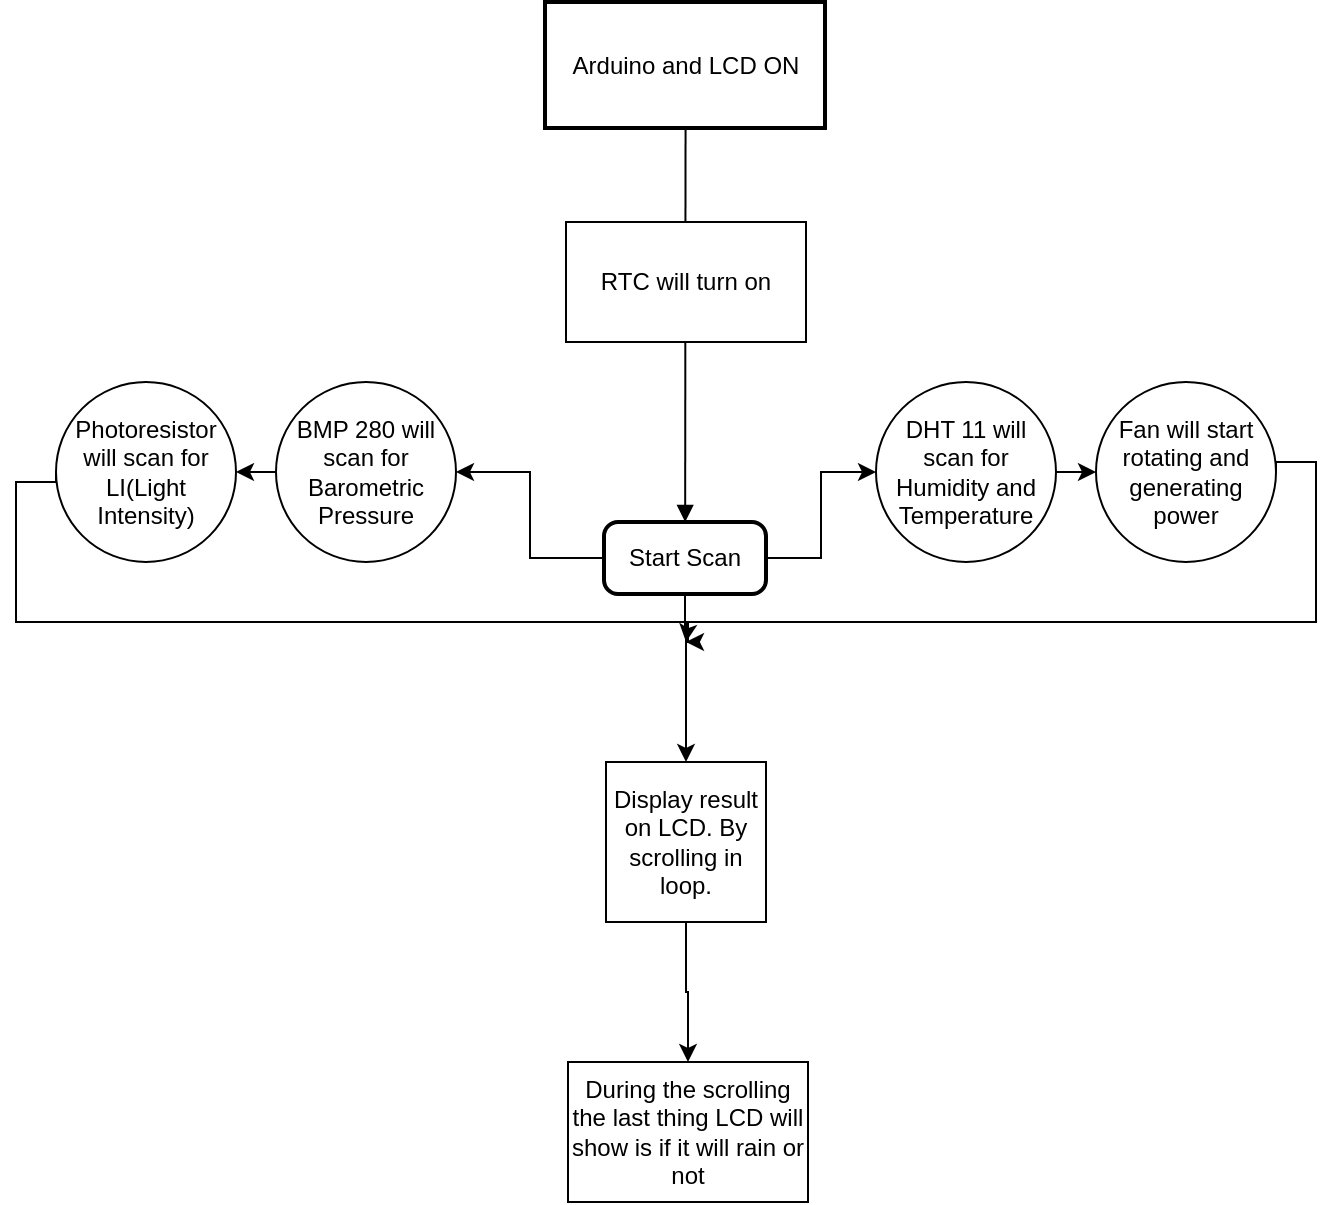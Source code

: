 <mxfile version="24.0.2" type="github">
  <diagram name="Page-1" id="4lC919Mn0j1O1hlxL7_Y">
    <mxGraphModel dx="1892" dy="1669" grid="1" gridSize="10" guides="1" tooltips="1" connect="1" arrows="1" fold="1" page="1" pageScale="1" pageWidth="850" pageHeight="1100" math="0" shadow="0">
      <root>
        <mxCell id="0" />
        <mxCell id="1" parent="0" />
        <mxCell id="2" value="Arduino and LCD ON" style="whiteSpace=wrap;strokeWidth=2;" parent="1" vertex="1">
          <mxGeometry x="84.5" y="-130" width="140" height="63" as="geometry" />
        </mxCell>
        <mxCell id="pezm39GG2dslDoqCfbj5-52" style="edgeStyle=orthogonalEdgeStyle;rounded=0;orthogonalLoop=1;jettySize=auto;html=1;entryX=0.5;entryY=0;entryDx=0;entryDy=0;" parent="1" source="3" edge="1">
          <mxGeometry relative="1" as="geometry">
            <mxPoint x="155" y="190" as="targetPoint" />
          </mxGeometry>
        </mxCell>
        <mxCell id="pezm39GG2dslDoqCfbj5-53" style="edgeStyle=orthogonalEdgeStyle;rounded=0;orthogonalLoop=1;jettySize=auto;html=1;exitX=1;exitY=0.5;exitDx=0;exitDy=0;entryX=0;entryY=0.5;entryDx=0;entryDy=0;" parent="1" source="3" target="pezm39GG2dslDoqCfbj5-50" edge="1">
          <mxGeometry relative="1" as="geometry" />
        </mxCell>
        <mxCell id="pezm39GG2dslDoqCfbj5-55" style="edgeStyle=orthogonalEdgeStyle;rounded=0;orthogonalLoop=1;jettySize=auto;html=1;exitX=0;exitY=0.5;exitDx=0;exitDy=0;entryX=1;entryY=0.5;entryDx=0;entryDy=0;" parent="1" source="3" target="pezm39GG2dslDoqCfbj5-14" edge="1">
          <mxGeometry relative="1" as="geometry" />
        </mxCell>
        <mxCell id="3" value="Start Scan" style="rounded=1;absoluteArcSize=1;arcSize=14;whiteSpace=wrap;strokeWidth=2;" parent="1" vertex="1">
          <mxGeometry x="114" y="130" width="81" height="36" as="geometry" />
        </mxCell>
        <mxCell id="7" value="" style="curved=1;startArrow=none;endArrow=block;exitX=0.502;exitY=1.012;entryX=0.501;entryY=0.012;" parent="1" source="2" target="3" edge="1">
          <mxGeometry relative="1" as="geometry">
            <Array as="points" />
          </mxGeometry>
        </mxCell>
        <mxCell id="pezm39GG2dslDoqCfbj5-56" style="edgeStyle=orthogonalEdgeStyle;rounded=0;orthogonalLoop=1;jettySize=auto;html=1;exitX=0;exitY=0.5;exitDx=0;exitDy=0;entryX=1;entryY=0.5;entryDx=0;entryDy=0;" parent="1" source="pezm39GG2dslDoqCfbj5-14" target="pezm39GG2dslDoqCfbj5-15" edge="1">
          <mxGeometry relative="1" as="geometry" />
        </mxCell>
        <mxCell id="pezm39GG2dslDoqCfbj5-14" value="BMP 280 will scan for Barometric Pressure" style="ellipse;whiteSpace=wrap;html=1;aspect=fixed;" parent="1" vertex="1">
          <mxGeometry x="-50" y="60" width="90" height="90" as="geometry" />
        </mxCell>
        <mxCell id="pezm39GG2dslDoqCfbj5-57" style="edgeStyle=orthogonalEdgeStyle;rounded=0;orthogonalLoop=1;jettySize=auto;html=1;exitX=0;exitY=0.5;exitDx=0;exitDy=0;entryX=0.5;entryY=0;entryDx=0;entryDy=0;" parent="1" source="pezm39GG2dslDoqCfbj5-15" edge="1">
          <mxGeometry relative="1" as="geometry">
            <mxPoint x="155" y="190" as="targetPoint" />
            <Array as="points">
              <mxPoint x="-160" y="110" />
              <mxPoint x="-180" y="110" />
              <mxPoint x="-180" y="180" />
              <mxPoint x="156" y="180" />
            </Array>
          </mxGeometry>
        </mxCell>
        <mxCell id="pezm39GG2dslDoqCfbj5-15" value="Photoresistor will scan for LI(Light Intensity)" style="ellipse;whiteSpace=wrap;html=1;aspect=fixed;" parent="1" vertex="1">
          <mxGeometry x="-160" y="60" width="90" height="90" as="geometry" />
        </mxCell>
        <mxCell id="pezm39GG2dslDoqCfbj5-54" style="edgeStyle=orthogonalEdgeStyle;rounded=0;orthogonalLoop=1;jettySize=auto;html=1;exitX=1;exitY=0.5;exitDx=0;exitDy=0;entryX=0;entryY=0.5;entryDx=0;entryDy=0;" parent="1" source="pezm39GG2dslDoqCfbj5-50" target="pezm39GG2dslDoqCfbj5-51" edge="1">
          <mxGeometry relative="1" as="geometry" />
        </mxCell>
        <mxCell id="pezm39GG2dslDoqCfbj5-50" value="DHT 11 will scan for Humidity and Temperature" style="ellipse;whiteSpace=wrap;html=1;aspect=fixed;" parent="1" vertex="1">
          <mxGeometry x="250" y="60" width="90" height="90" as="geometry" />
        </mxCell>
        <mxCell id="pezm39GG2dslDoqCfbj5-58" style="edgeStyle=orthogonalEdgeStyle;rounded=0;orthogonalLoop=1;jettySize=auto;html=1;exitX=1;exitY=0.5;exitDx=0;exitDy=0;entryX=0.5;entryY=0;entryDx=0;entryDy=0;" parent="1" source="pezm39GG2dslDoqCfbj5-51" target="op5ntRdHQLgQ1cQAzrqG-7" edge="1">
          <mxGeometry relative="1" as="geometry">
            <mxPoint x="155" y="190" as="targetPoint" />
            <Array as="points">
              <mxPoint x="450" y="100" />
              <mxPoint x="470" y="100" />
              <mxPoint x="470" y="180" />
              <mxPoint x="155" y="180" />
            </Array>
          </mxGeometry>
        </mxCell>
        <mxCell id="pezm39GG2dslDoqCfbj5-51" value="Fan will start rotating and generating power" style="ellipse;whiteSpace=wrap;html=1;aspect=fixed;" parent="1" vertex="1">
          <mxGeometry x="360" y="60" width="90" height="90" as="geometry" />
        </mxCell>
        <mxCell id="op5ntRdHQLgQ1cQAzrqG-9" style="edgeStyle=orthogonalEdgeStyle;rounded=0;orthogonalLoop=1;jettySize=auto;html=1;entryX=0.5;entryY=0;entryDx=0;entryDy=0;" edge="1" parent="1" source="op5ntRdHQLgQ1cQAzrqG-7" target="op5ntRdHQLgQ1cQAzrqG-8">
          <mxGeometry relative="1" as="geometry" />
        </mxCell>
        <mxCell id="op5ntRdHQLgQ1cQAzrqG-7" value="Display result on LCD. By scrolling in loop." style="whiteSpace=wrap;html=1;aspect=fixed;" vertex="1" parent="1">
          <mxGeometry x="115" y="250" width="80" height="80" as="geometry" />
        </mxCell>
        <mxCell id="op5ntRdHQLgQ1cQAzrqG-8" value="During the scrolling the last thing LCD will show is if it will rain or not" style="rounded=0;whiteSpace=wrap;html=1;" vertex="1" parent="1">
          <mxGeometry x="96" y="400" width="120" height="70" as="geometry" />
        </mxCell>
        <mxCell id="op5ntRdHQLgQ1cQAzrqG-10" value="RTC will turn on" style="rounded=0;whiteSpace=wrap;html=1;" vertex="1" parent="1">
          <mxGeometry x="95" y="-20" width="120" height="60" as="geometry" />
        </mxCell>
      </root>
    </mxGraphModel>
  </diagram>
</mxfile>
